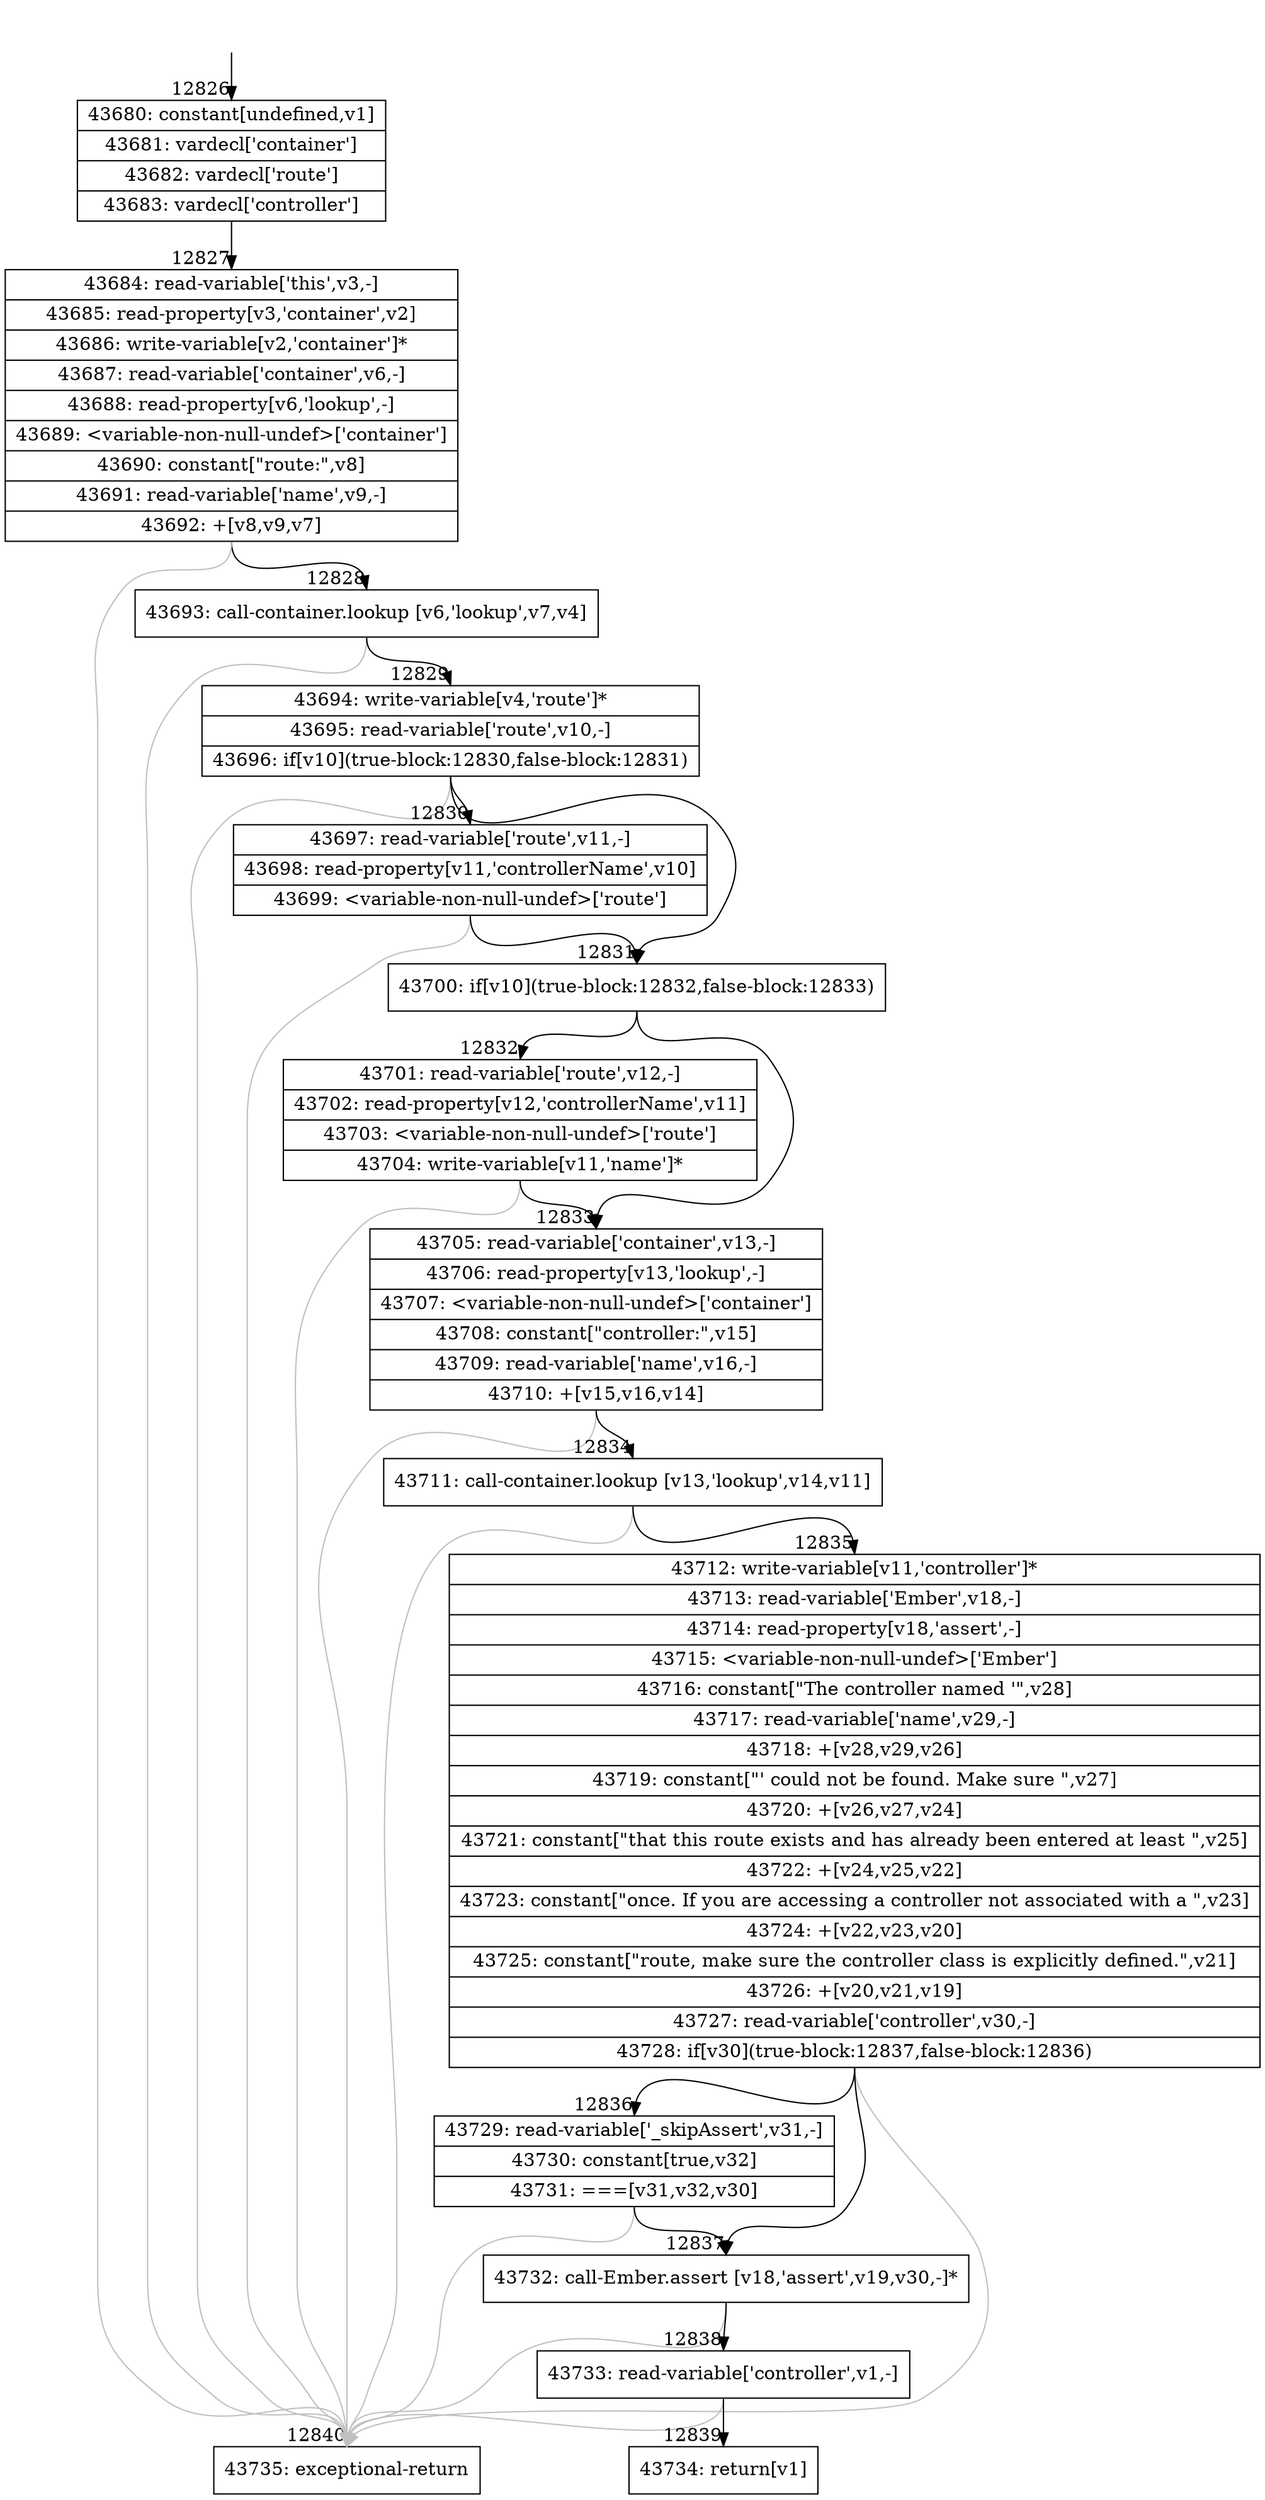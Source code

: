 digraph {
rankdir="TD"
BB_entry1064[shape=none,label=""];
BB_entry1064 -> BB12826 [tailport=s, headport=n, headlabel="    12826"]
BB12826 [shape=record label="{43680: constant[undefined,v1]|43681: vardecl['container']|43682: vardecl['route']|43683: vardecl['controller']}" ] 
BB12826 -> BB12827 [tailport=s, headport=n, headlabel="      12827"]
BB12827 [shape=record label="{43684: read-variable['this',v3,-]|43685: read-property[v3,'container',v2]|43686: write-variable[v2,'container']*|43687: read-variable['container',v6,-]|43688: read-property[v6,'lookup',-]|43689: \<variable-non-null-undef\>['container']|43690: constant[\"route:\",v8]|43691: read-variable['name',v9,-]|43692: +[v8,v9,v7]}" ] 
BB12827 -> BB12828 [tailport=s, headport=n, headlabel="      12828"]
BB12827 -> BB12840 [tailport=s, headport=n, color=gray, headlabel="      12840"]
BB12828 [shape=record label="{43693: call-container.lookup [v6,'lookup',v7,v4]}" ] 
BB12828 -> BB12829 [tailport=s, headport=n, headlabel="      12829"]
BB12828 -> BB12840 [tailport=s, headport=n, color=gray]
BB12829 [shape=record label="{43694: write-variable[v4,'route']*|43695: read-variable['route',v10,-]|43696: if[v10](true-block:12830,false-block:12831)}" ] 
BB12829 -> BB12831 [tailport=s, headport=n, headlabel="      12831"]
BB12829 -> BB12830 [tailport=s, headport=n, headlabel="      12830"]
BB12829 -> BB12840 [tailport=s, headport=n, color=gray]
BB12830 [shape=record label="{43697: read-variable['route',v11,-]|43698: read-property[v11,'controllerName',v10]|43699: \<variable-non-null-undef\>['route']}" ] 
BB12830 -> BB12831 [tailport=s, headport=n]
BB12830 -> BB12840 [tailport=s, headport=n, color=gray]
BB12831 [shape=record label="{43700: if[v10](true-block:12832,false-block:12833)}" ] 
BB12831 -> BB12832 [tailport=s, headport=n, headlabel="      12832"]
BB12831 -> BB12833 [tailport=s, headport=n, headlabel="      12833"]
BB12832 [shape=record label="{43701: read-variable['route',v12,-]|43702: read-property[v12,'controllerName',v11]|43703: \<variable-non-null-undef\>['route']|43704: write-variable[v11,'name']*}" ] 
BB12832 -> BB12833 [tailport=s, headport=n]
BB12832 -> BB12840 [tailport=s, headport=n, color=gray]
BB12833 [shape=record label="{43705: read-variable['container',v13,-]|43706: read-property[v13,'lookup',-]|43707: \<variable-non-null-undef\>['container']|43708: constant[\"controller:\",v15]|43709: read-variable['name',v16,-]|43710: +[v15,v16,v14]}" ] 
BB12833 -> BB12834 [tailport=s, headport=n, headlabel="      12834"]
BB12833 -> BB12840 [tailport=s, headport=n, color=gray]
BB12834 [shape=record label="{43711: call-container.lookup [v13,'lookup',v14,v11]}" ] 
BB12834 -> BB12835 [tailport=s, headport=n, headlabel="      12835"]
BB12834 -> BB12840 [tailport=s, headport=n, color=gray]
BB12835 [shape=record label="{43712: write-variable[v11,'controller']*|43713: read-variable['Ember',v18,-]|43714: read-property[v18,'assert',-]|43715: \<variable-non-null-undef\>['Ember']|43716: constant[\"The controller named '\",v28]|43717: read-variable['name',v29,-]|43718: +[v28,v29,v26]|43719: constant[\"' could not be found. Make sure \",v27]|43720: +[v26,v27,v24]|43721: constant[\"that this route exists and has already been entered at least \",v25]|43722: +[v24,v25,v22]|43723: constant[\"once. If you are accessing a controller not associated with a \",v23]|43724: +[v22,v23,v20]|43725: constant[\"route, make sure the controller class is explicitly defined.\",v21]|43726: +[v20,v21,v19]|43727: read-variable['controller',v30,-]|43728: if[v30](true-block:12837,false-block:12836)}" ] 
BB12835 -> BB12837 [tailport=s, headport=n, headlabel="      12837"]
BB12835 -> BB12836 [tailport=s, headport=n, headlabel="      12836"]
BB12835 -> BB12840 [tailport=s, headport=n, color=gray]
BB12836 [shape=record label="{43729: read-variable['_skipAssert',v31,-]|43730: constant[true,v32]|43731: ===[v31,v32,v30]}" ] 
BB12836 -> BB12837 [tailport=s, headport=n]
BB12836 -> BB12840 [tailport=s, headport=n, color=gray]
BB12837 [shape=record label="{43732: call-Ember.assert [v18,'assert',v19,v30,-]*}" ] 
BB12837 -> BB12838 [tailport=s, headport=n, headlabel="      12838"]
BB12837 -> BB12840 [tailport=s, headport=n, color=gray]
BB12838 [shape=record label="{43733: read-variable['controller',v1,-]}" ] 
BB12838 -> BB12839 [tailport=s, headport=n, headlabel="      12839"]
BB12838 -> BB12840 [tailport=s, headport=n, color=gray]
BB12839 [shape=record label="{43734: return[v1]}" ] 
BB12840 [shape=record label="{43735: exceptional-return}" ] 
//#$~ 24217
}
